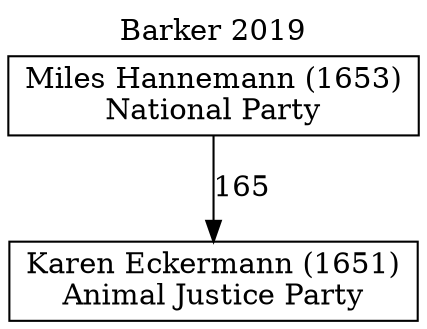// House preference flow
digraph "Karen Eckermann (1651)_Barker_2019" {
	graph [label="Barker 2019" labelloc=t mclimit=10]
	node [shape=box]
	"Karen Eckermann (1651)" [label="Karen Eckermann (1651)
Animal Justice Party"]
	"Miles Hannemann (1653)" [label="Miles Hannemann (1653)
National Party"]
	"Miles Hannemann (1653)" -> "Karen Eckermann (1651)" [label=165]
}

